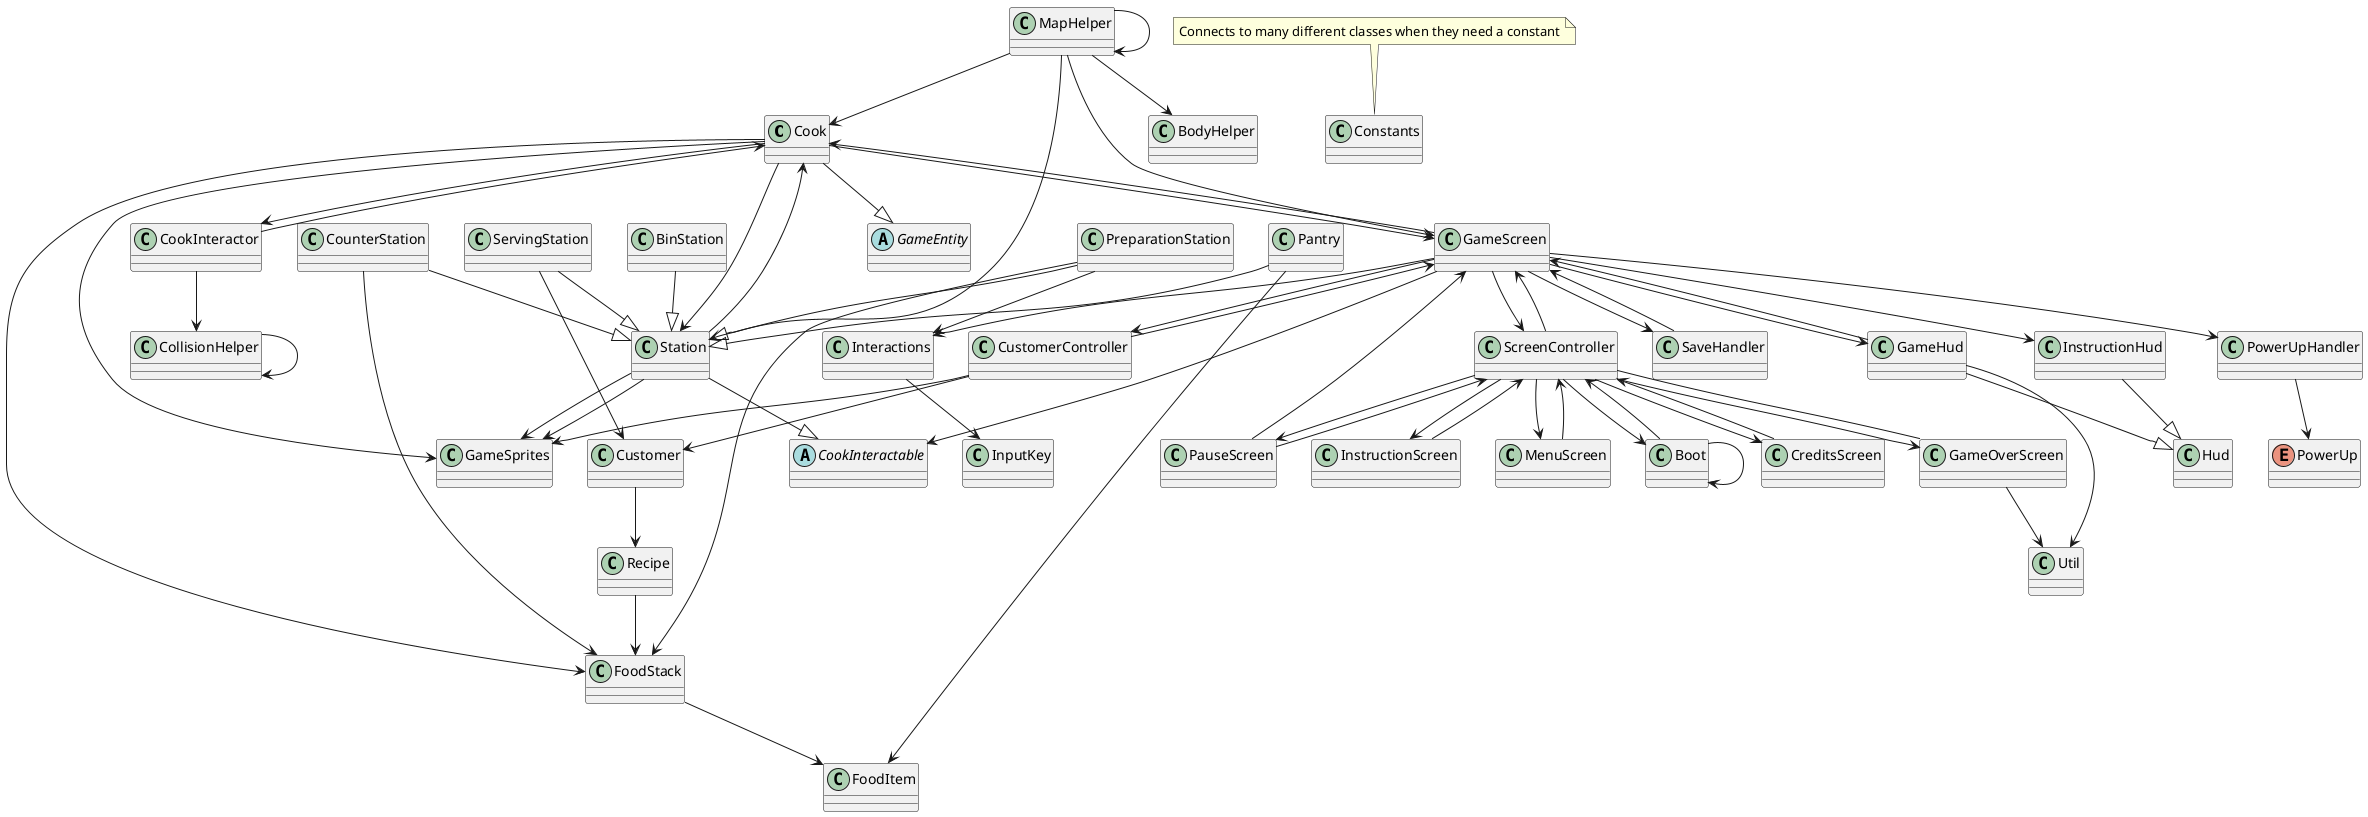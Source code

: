 @startuml
'https://plantuml.com/class-diagram


class Cook
class CookInteractor
abstract class GameEntity

class Customer
class CustomerController

class FoodItem
class FoodStack
class Recipe

class Boot
class CreditsScreen
class GameOverScreen
class GameOverScreen
class GameSprites
class InstructionScreen
class MenuScreen
class PauseScreen
class ScreenController

class BodyHelper
class CollisionHelper
class Constants
note "Connects to many different classes when they need a constant" as n2
n2 --> Constants
class GameHud
class Hud
class InstructionHud
class MapHelper
class SaveHandler
class Util

class InputKey
class Interactions

enum PowerUp
class PowerUpHandler

class BinStation
abstract class CookInteractable
class CounterStation
class Pantry
class PreparationStation
class ServingStation
class Station


Station --|> CookInteractable
Pantry --|> Station
BinStation --|> Station
CounterStation --|> Station
ServingStation --|> Station
PreparationStation --|> Station

CustomerController --> Customer
Recipe --> FoodStack
Cook --> CookInteractor
Cook --|> GameEntity
CookInteractor --> Cook
Cook --> GameScreen

Boot --> ScreenController
Boot --> Boot
ScreenController --> Boot

ScreenController --> PauseScreen
PauseScreen --> ScreenController

ScreenController --> GameScreen
GameScreen --> ScreenController

ScreenController --> GameOverScreen
GameOverScreen -- ScreenController

ScreenController --> CreditsScreen
CreditsScreen --> ScreenController

ScreenController --> InstructionScreen
InstructionScreen --> ScreenController

PauseScreen --> GameScreen

ScreenController --> MenuScreen
MenuScreen --> ScreenController

MapHelper --> MapHelper
InstructionHud --|> Hud
GameHud --|> Hud
CollisionHelper --> CollisionHelper

Interactions --> InputKey
PowerUpHandler --> PowerUp

GameScreen --> PowerUpHandler
GameScreen --> CustomerController
GameScreen --> SaveHandler
GameScreen --> CookInteractable
SaveHandler --> GameScreen
CustomerController --> GameScreen

GameScreen --> Cook

MapHelper --> GameScreen

GameScreen --> GameHud
GameHud --> GameScreen
MapHelper --> Station
MapHelper --> Cook

Customer --> Recipe
ServingStation --> Customer
FoodStack --> FoodItem
GameScreen --> Interactions

CounterStation --> FoodStack
Pantry --> FoodItem


GameOverScreen --> Util
GameHud --> Util

Cook --> GameSprites
Station --> GameSprites
CustomerController --> GameSprites

Cook --> Station
Cook --> FoodStack

MapHelper --> BodyHelper

CookInteractor --> CollisionHelper

PreparationStation --> FoodStack
Station --> Cook

GameScreen --> InstructionHud

Station --> GameSprites

PreparationStation --> Interactions


@enduml